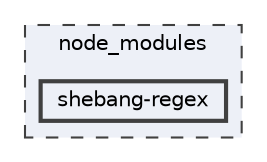 digraph "node_modules/shebang-regex"
{
 // LATEX_PDF_SIZE
  bgcolor="transparent";
  edge [fontname=Helvetica,fontsize=10,labelfontname=Helvetica,labelfontsize=10];
  node [fontname=Helvetica,fontsize=10,shape=box,height=0.2,width=0.4];
  compound=true
  subgraph clusterdir_acd06b18086a0dd2ae699b1e0b775be8 {
    graph [ bgcolor="#edf0f7", pencolor="grey25", label="node_modules", fontname=Helvetica,fontsize=10 style="filled,dashed", URL="dir_acd06b18086a0dd2ae699b1e0b775be8.html",tooltip=""]
  dir_3bad5da334ef1607af54053531eda5c2 [label="shebang-regex", fillcolor="#edf0f7", color="grey25", style="filled,bold", URL="dir_3bad5da334ef1607af54053531eda5c2.html",tooltip=""];
  }
}

